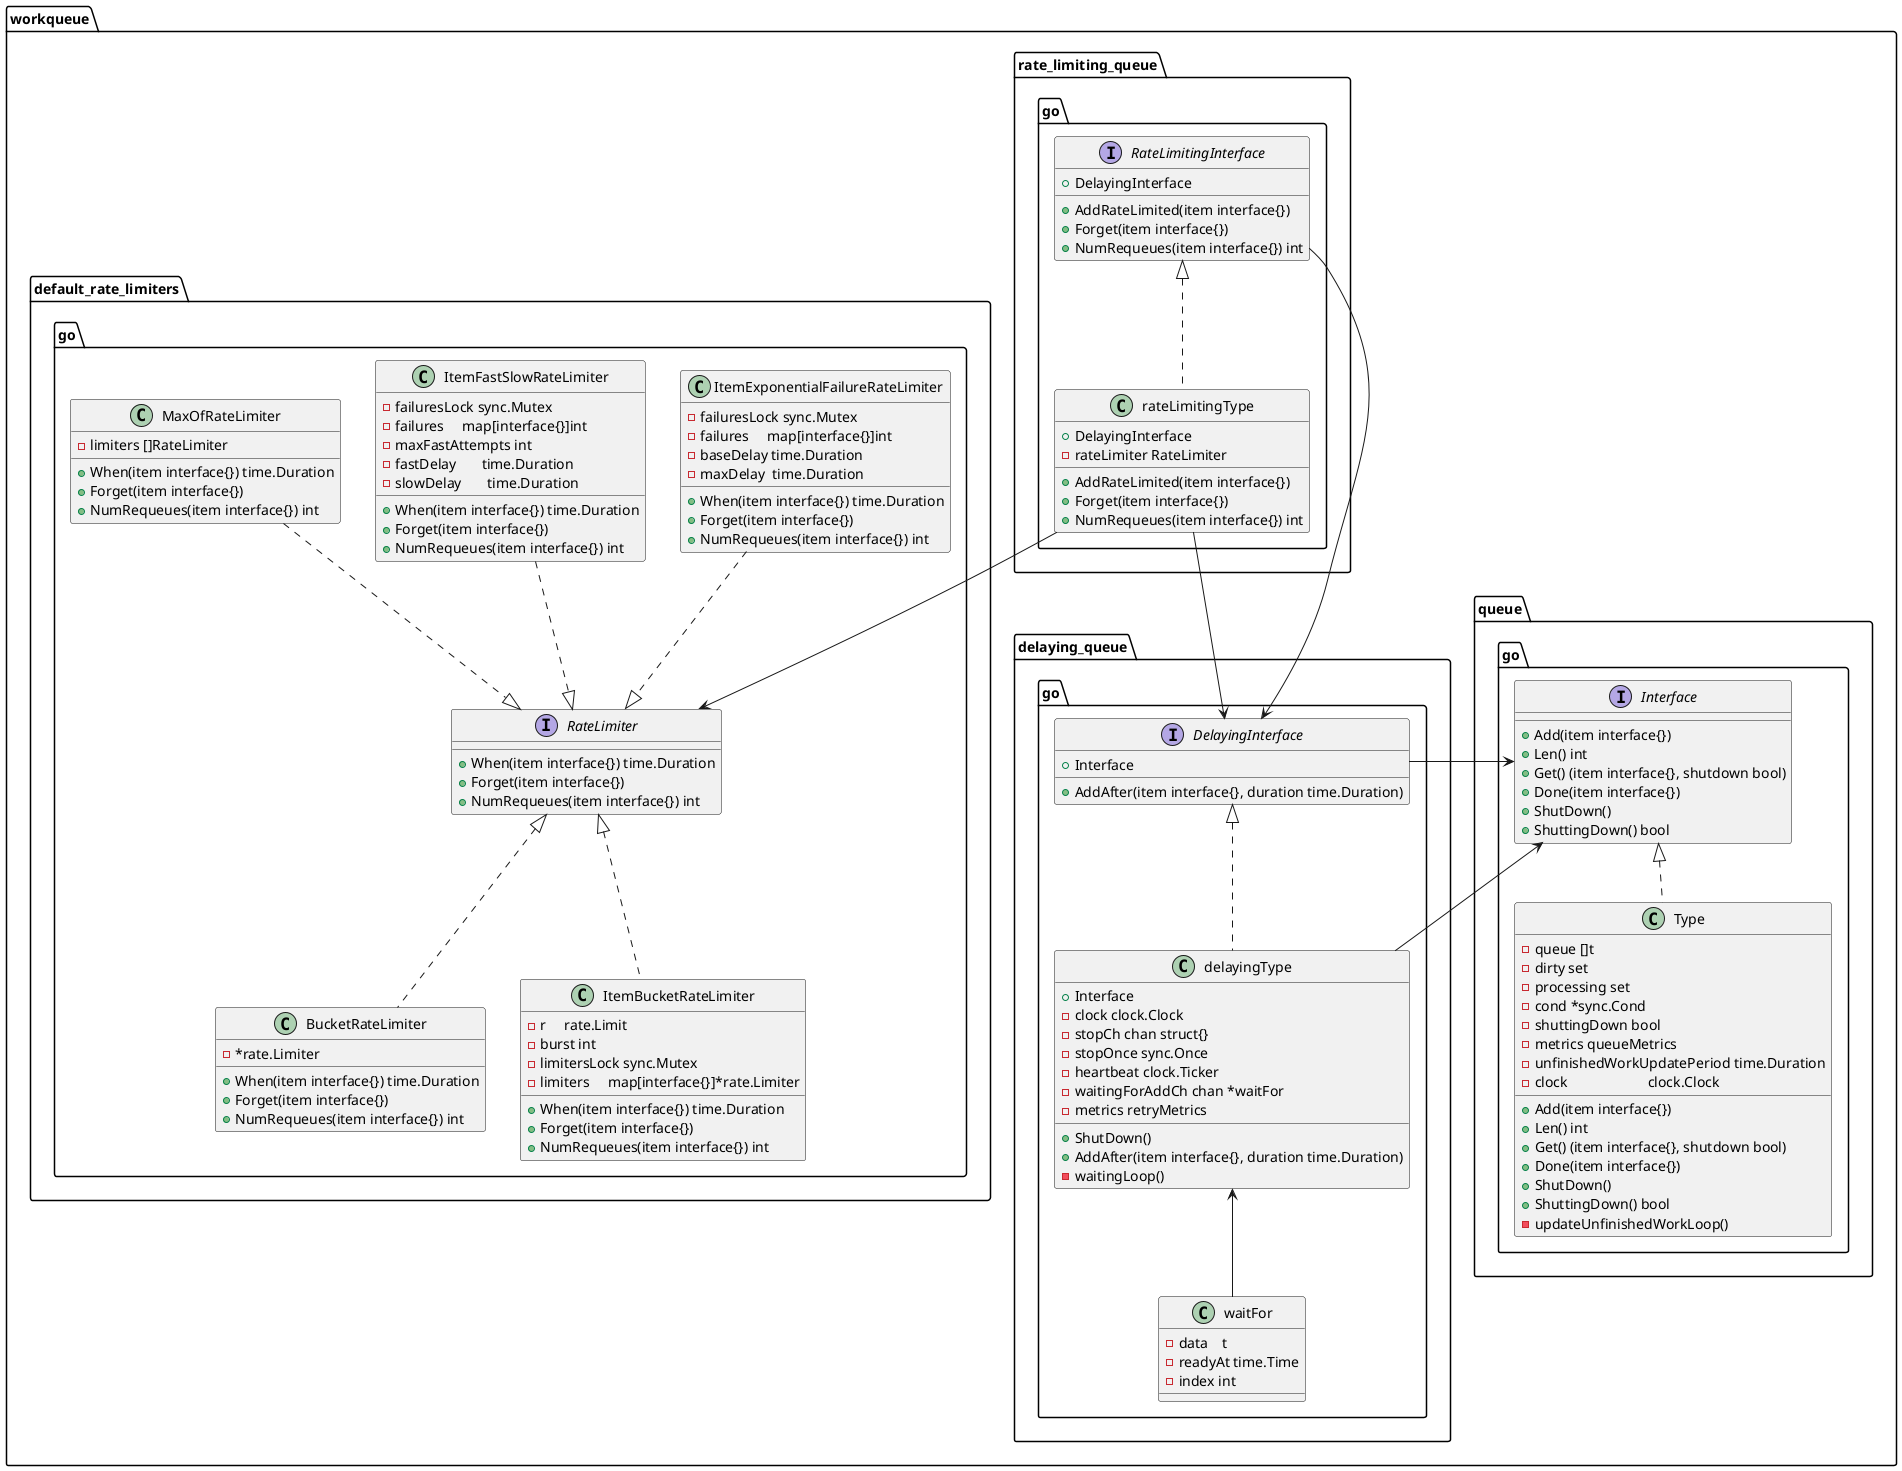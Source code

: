 @startuml workqueue
package workqueue{
    package queue.go{
        interface Interface{
          + Add(item interface{})
          + Len() int
          + Get() (item interface{}, shutdown bool)
          + Done(item interface{})
          + ShutDown()
          + ShuttingDown() bool
        }

        class Type{
          - queue []t
          - dirty set
          - processing set
          - cond *sync.Cond
          - shuttingDown bool
          - metrics queueMetrics
          - unfinishedWorkUpdatePeriod time.Duration
          - clock                      clock.Clock
          + Add(item interface{})
          + Len() int
          + Get() (item interface{}, shutdown bool)
          + Done(item interface{})
          + ShutDown()
          + ShuttingDown() bool    
          - updateUnfinishedWorkLoop()             
        }

        Type ..up|> Interface
    }

    package delaying_queue.go{
        interface DelayingInterface{
          + Interface
          + AddAfter(item interface{}, duration time.Duration)
        }

        class delayingType{
          + Interface
          - clock clock.Clock
          - stopCh chan struct{}
          - stopOnce sync.Once
          - heartbeat clock.Ticker
          - waitingForAddCh chan *waitFor
          - metrics retryMetrics
          + ShutDown()
          + AddAfter(item interface{}, duration time.Duration)
          - waitingLoop()
        }

        delayingType ..up|> DelayingInterface

        class waitFor{
          - data    t
          - readyAt time.Time
          - index int
        }

        waitFor --up> delayingType
    }

    package default_rate_limiters.go{
        interface RateLimiter{
          + When(item interface{}) time.Duration
          + Forget(item interface{})
          + NumRequeues(item interface{}) int
        }

        class BucketRateLimiter{
          - *rate.Limiter
          + When(item interface{}) time.Duration
          + Forget(item interface{})
          + NumRequeues(item interface{}) int
        }
        BucketRateLimiter ..up|> RateLimiter

        class ItemBucketRateLimiter{
          - r     rate.Limit
          - burst int
          - limitersLock sync.Mutex
          - limiters     map[interface{}]*rate.Limiter            
          + When(item interface{}) time.Duration
          + Forget(item interface{})
          + NumRequeues(item interface{}) int
        }
        ItemBucketRateLimiter ..up|> RateLimiter

        class ItemExponentialFailureRateLimiter{
          - failuresLock sync.Mutex
          - failures     map[interface{}]int
          - baseDelay time.Duration
          - maxDelay  time.Duration            
          + When(item interface{}) time.Duration
          + Forget(item interface{})
          + NumRequeues(item interface{}) int
        }
        ItemExponentialFailureRateLimiter ..|> RateLimiter

        class ItemFastSlowRateLimiter{
          - failuresLock sync.Mutex
          - failures     map[interface{}]int
          - maxFastAttempts int
          - fastDelay       time.Duration
          - slowDelay       time.Duration            
          + When(item interface{}) time.Duration
          + Forget(item interface{})
          + NumRequeues(item interface{}) int
        }
        ItemFastSlowRateLimiter ..|> RateLimiter

        class MaxOfRateLimiter{
          - limiters []RateLimiter
          + When(item interface{}) time.Duration
          + Forget(item interface{})
          + NumRequeues(item interface{}) int
        }
        MaxOfRateLimiter ..|> RateLimiter
    }

    package rate_limiting_queue.go{
        interface RateLimitingInterface{
          + DelayingInterface
          + AddRateLimited(item interface{})
          + Forget(item interface{})
          + NumRequeues(item interface{}) int
        }

        class rateLimitingType{
          + DelayingInterface
          - rateLimiter RateLimiter
          + AddRateLimited(item interface{})
          + Forget(item interface{})
          + NumRequeues(item interface{}) int          
        }

        rateLimitingType ..up|> RateLimitingInterface
    }

    DelayingInterface --left> Interface
    delayingType --up> Interface

    RateLimitingInterface --left> DelayingInterface

    rateLimitingType --down> DelayingInterface
    rateLimitingType --down> RateLimiter
}
@enduml